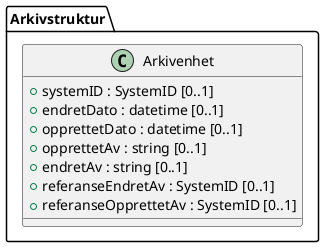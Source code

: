 @startuml
class Arkivstruktur.Arkivenhet {
  +systemID : SystemID [0..1]
  +endretDato : datetime [0..1]
  +opprettetDato : datetime [0..1]
  +opprettetAv : string [0..1]
  +endretAv : string [0..1]
  +referanseEndretAv : SystemID [0..1]
  +referanseOpprettetAv : SystemID [0..1]
}
@enduml

